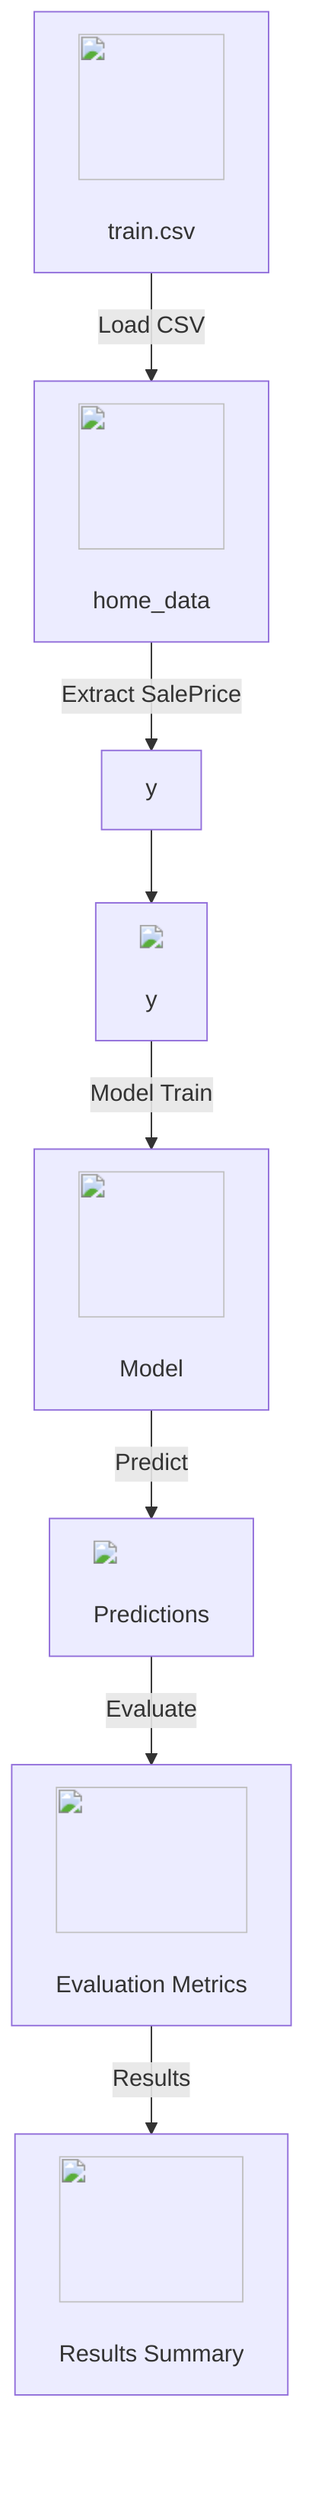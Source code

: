 flowchart TD
    A[<img src='icons/file.svg' width=100 height=100/> <br/> train.csv] --> |Load CSV| B[<img src='icons/table.svg' width=100 height=100/> <br/> home_data]
    B --> |Extract SalePrice| C[y]
    C --> D[<img src='dummy_plots/scatter_plot_template.svg'/> <br/> y]
    D --> |Model Train| E[<img src='icons/brain.svg' width=100 height=100/> <br/> Model]
    E --> |Predict| F[<img src='dummy_plots/scatter_plot_template.svg'/> <br/> Predictions]
    F --> |Evaluate| G[<img src='icons/table.svg' width=100 height=100/> <br/> Evaluation Metrics] 
    G --> |Results| H[<img src='icons/table.svg' width=100 height=100/> <br/> Results Summary]